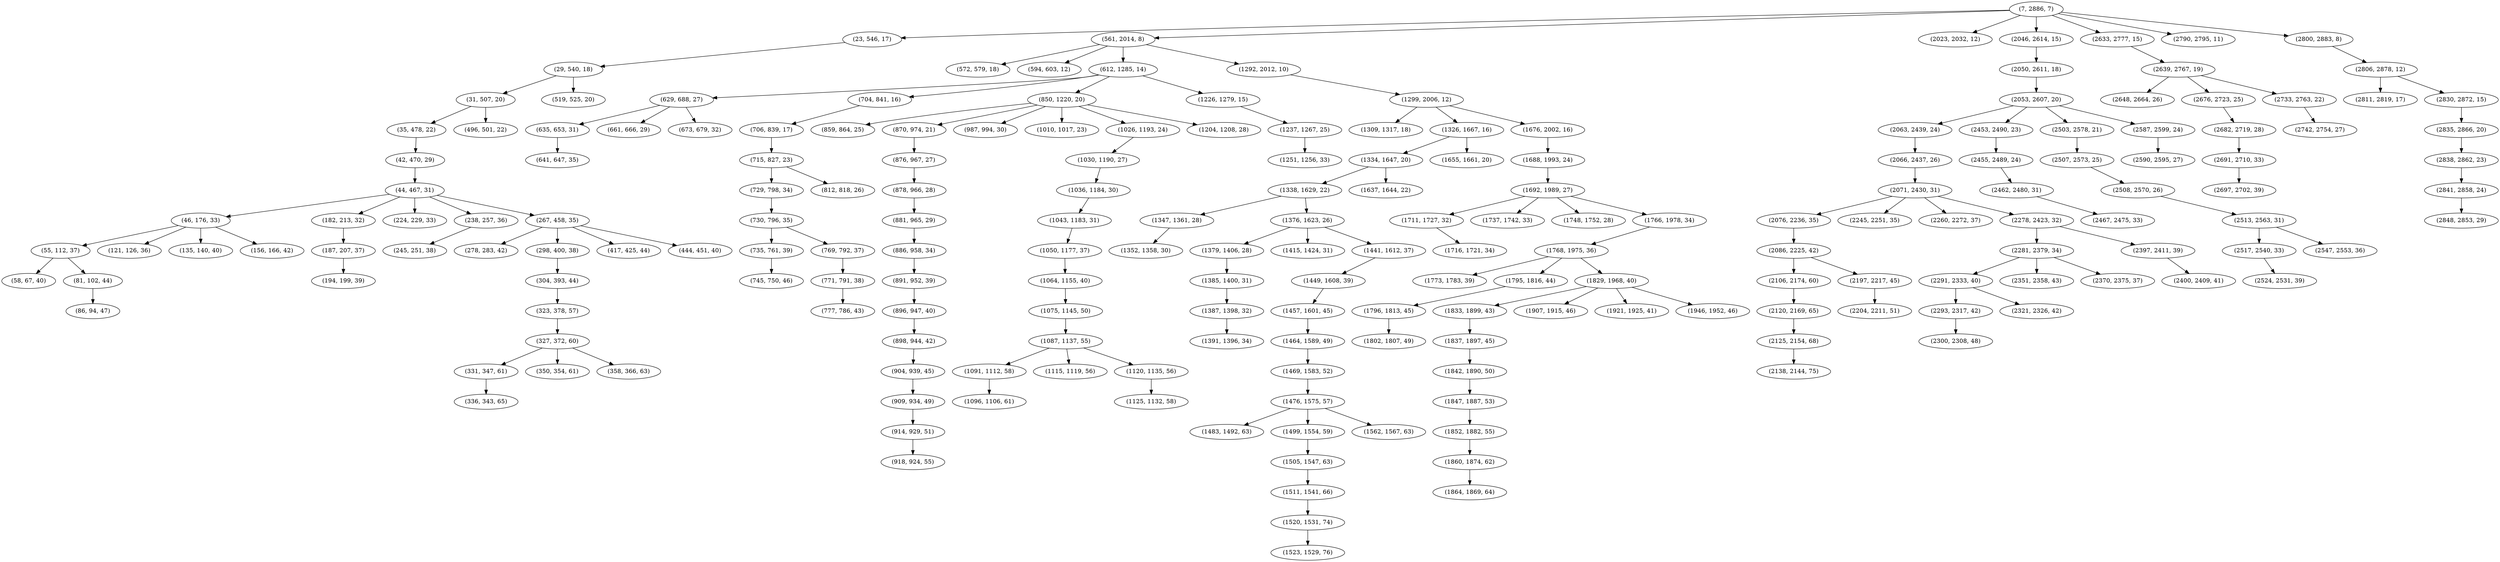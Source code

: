 digraph tree {
    "(7, 2886, 7)";
    "(23, 546, 17)";
    "(29, 540, 18)";
    "(31, 507, 20)";
    "(35, 478, 22)";
    "(42, 470, 29)";
    "(44, 467, 31)";
    "(46, 176, 33)";
    "(55, 112, 37)";
    "(58, 67, 40)";
    "(81, 102, 44)";
    "(86, 94, 47)";
    "(121, 126, 36)";
    "(135, 140, 40)";
    "(156, 166, 42)";
    "(182, 213, 32)";
    "(187, 207, 37)";
    "(194, 199, 39)";
    "(224, 229, 33)";
    "(238, 257, 36)";
    "(245, 251, 38)";
    "(267, 458, 35)";
    "(278, 283, 42)";
    "(298, 400, 38)";
    "(304, 393, 44)";
    "(323, 378, 57)";
    "(327, 372, 60)";
    "(331, 347, 61)";
    "(336, 343, 65)";
    "(350, 354, 61)";
    "(358, 366, 63)";
    "(417, 425, 44)";
    "(444, 451, 40)";
    "(496, 501, 22)";
    "(519, 525, 20)";
    "(561, 2014, 8)";
    "(572, 579, 18)";
    "(594, 603, 12)";
    "(612, 1285, 14)";
    "(629, 688, 27)";
    "(635, 653, 31)";
    "(641, 647, 35)";
    "(661, 666, 29)";
    "(673, 679, 32)";
    "(704, 841, 16)";
    "(706, 839, 17)";
    "(715, 827, 23)";
    "(729, 798, 34)";
    "(730, 796, 35)";
    "(735, 761, 39)";
    "(745, 750, 46)";
    "(769, 792, 37)";
    "(771, 791, 38)";
    "(777, 786, 43)";
    "(812, 818, 26)";
    "(850, 1220, 20)";
    "(859, 864, 25)";
    "(870, 974, 21)";
    "(876, 967, 27)";
    "(878, 966, 28)";
    "(881, 965, 29)";
    "(886, 958, 34)";
    "(891, 952, 39)";
    "(896, 947, 40)";
    "(898, 944, 42)";
    "(904, 939, 45)";
    "(909, 934, 49)";
    "(914, 929, 51)";
    "(918, 924, 55)";
    "(987, 994, 30)";
    "(1010, 1017, 23)";
    "(1026, 1193, 24)";
    "(1030, 1190, 27)";
    "(1036, 1184, 30)";
    "(1043, 1183, 31)";
    "(1050, 1177, 37)";
    "(1064, 1155, 40)";
    "(1075, 1145, 50)";
    "(1087, 1137, 55)";
    "(1091, 1112, 58)";
    "(1096, 1106, 61)";
    "(1115, 1119, 56)";
    "(1120, 1135, 56)";
    "(1125, 1132, 58)";
    "(1204, 1208, 28)";
    "(1226, 1279, 15)";
    "(1237, 1267, 25)";
    "(1251, 1256, 33)";
    "(1292, 2012, 10)";
    "(1299, 2006, 12)";
    "(1309, 1317, 18)";
    "(1326, 1667, 16)";
    "(1334, 1647, 20)";
    "(1338, 1629, 22)";
    "(1347, 1361, 28)";
    "(1352, 1358, 30)";
    "(1376, 1623, 26)";
    "(1379, 1406, 28)";
    "(1385, 1400, 31)";
    "(1387, 1398, 32)";
    "(1391, 1396, 34)";
    "(1415, 1424, 31)";
    "(1441, 1612, 37)";
    "(1449, 1608, 39)";
    "(1457, 1601, 45)";
    "(1464, 1589, 49)";
    "(1469, 1583, 52)";
    "(1476, 1575, 57)";
    "(1483, 1492, 63)";
    "(1499, 1554, 59)";
    "(1505, 1547, 63)";
    "(1511, 1541, 66)";
    "(1520, 1531, 74)";
    "(1523, 1529, 76)";
    "(1562, 1567, 63)";
    "(1637, 1644, 22)";
    "(1655, 1661, 20)";
    "(1676, 2002, 16)";
    "(1688, 1993, 24)";
    "(1692, 1989, 27)";
    "(1711, 1727, 32)";
    "(1716, 1721, 34)";
    "(1737, 1742, 33)";
    "(1748, 1752, 28)";
    "(1766, 1978, 34)";
    "(1768, 1975, 36)";
    "(1773, 1783, 39)";
    "(1795, 1816, 44)";
    "(1796, 1813, 45)";
    "(1802, 1807, 49)";
    "(1829, 1968, 40)";
    "(1833, 1899, 43)";
    "(1837, 1897, 45)";
    "(1842, 1890, 50)";
    "(1847, 1887, 53)";
    "(1852, 1882, 55)";
    "(1860, 1874, 62)";
    "(1864, 1869, 64)";
    "(1907, 1915, 46)";
    "(1921, 1925, 41)";
    "(1946, 1952, 46)";
    "(2023, 2032, 12)";
    "(2046, 2614, 15)";
    "(2050, 2611, 18)";
    "(2053, 2607, 20)";
    "(2063, 2439, 24)";
    "(2066, 2437, 26)";
    "(2071, 2430, 31)";
    "(2076, 2236, 35)";
    "(2086, 2225, 42)";
    "(2106, 2174, 60)";
    "(2120, 2169, 65)";
    "(2125, 2154, 68)";
    "(2138, 2144, 75)";
    "(2197, 2217, 45)";
    "(2204, 2211, 51)";
    "(2245, 2251, 35)";
    "(2260, 2272, 37)";
    "(2278, 2423, 32)";
    "(2281, 2379, 34)";
    "(2291, 2333, 40)";
    "(2293, 2317, 42)";
    "(2300, 2308, 48)";
    "(2321, 2326, 42)";
    "(2351, 2358, 43)";
    "(2370, 2375, 37)";
    "(2397, 2411, 39)";
    "(2400, 2409, 41)";
    "(2453, 2490, 23)";
    "(2455, 2489, 24)";
    "(2462, 2480, 31)";
    "(2467, 2475, 33)";
    "(2503, 2578, 21)";
    "(2507, 2573, 25)";
    "(2508, 2570, 26)";
    "(2513, 2563, 31)";
    "(2517, 2540, 33)";
    "(2524, 2531, 39)";
    "(2547, 2553, 36)";
    "(2587, 2599, 24)";
    "(2590, 2595, 27)";
    "(2633, 2777, 15)";
    "(2639, 2767, 19)";
    "(2648, 2664, 26)";
    "(2676, 2723, 25)";
    "(2682, 2719, 28)";
    "(2691, 2710, 33)";
    "(2697, 2702, 39)";
    "(2733, 2763, 22)";
    "(2742, 2754, 27)";
    "(2790, 2795, 11)";
    "(2800, 2883, 8)";
    "(2806, 2878, 12)";
    "(2811, 2819, 17)";
    "(2830, 2872, 15)";
    "(2835, 2866, 20)";
    "(2838, 2862, 23)";
    "(2841, 2858, 24)";
    "(2848, 2853, 29)";
    "(7, 2886, 7)" -> "(23, 546, 17)";
    "(7, 2886, 7)" -> "(561, 2014, 8)";
    "(7, 2886, 7)" -> "(2023, 2032, 12)";
    "(7, 2886, 7)" -> "(2046, 2614, 15)";
    "(7, 2886, 7)" -> "(2633, 2777, 15)";
    "(7, 2886, 7)" -> "(2790, 2795, 11)";
    "(7, 2886, 7)" -> "(2800, 2883, 8)";
    "(23, 546, 17)" -> "(29, 540, 18)";
    "(29, 540, 18)" -> "(31, 507, 20)";
    "(29, 540, 18)" -> "(519, 525, 20)";
    "(31, 507, 20)" -> "(35, 478, 22)";
    "(31, 507, 20)" -> "(496, 501, 22)";
    "(35, 478, 22)" -> "(42, 470, 29)";
    "(42, 470, 29)" -> "(44, 467, 31)";
    "(44, 467, 31)" -> "(46, 176, 33)";
    "(44, 467, 31)" -> "(182, 213, 32)";
    "(44, 467, 31)" -> "(224, 229, 33)";
    "(44, 467, 31)" -> "(238, 257, 36)";
    "(44, 467, 31)" -> "(267, 458, 35)";
    "(46, 176, 33)" -> "(55, 112, 37)";
    "(46, 176, 33)" -> "(121, 126, 36)";
    "(46, 176, 33)" -> "(135, 140, 40)";
    "(46, 176, 33)" -> "(156, 166, 42)";
    "(55, 112, 37)" -> "(58, 67, 40)";
    "(55, 112, 37)" -> "(81, 102, 44)";
    "(81, 102, 44)" -> "(86, 94, 47)";
    "(182, 213, 32)" -> "(187, 207, 37)";
    "(187, 207, 37)" -> "(194, 199, 39)";
    "(238, 257, 36)" -> "(245, 251, 38)";
    "(267, 458, 35)" -> "(278, 283, 42)";
    "(267, 458, 35)" -> "(298, 400, 38)";
    "(267, 458, 35)" -> "(417, 425, 44)";
    "(267, 458, 35)" -> "(444, 451, 40)";
    "(298, 400, 38)" -> "(304, 393, 44)";
    "(304, 393, 44)" -> "(323, 378, 57)";
    "(323, 378, 57)" -> "(327, 372, 60)";
    "(327, 372, 60)" -> "(331, 347, 61)";
    "(327, 372, 60)" -> "(350, 354, 61)";
    "(327, 372, 60)" -> "(358, 366, 63)";
    "(331, 347, 61)" -> "(336, 343, 65)";
    "(561, 2014, 8)" -> "(572, 579, 18)";
    "(561, 2014, 8)" -> "(594, 603, 12)";
    "(561, 2014, 8)" -> "(612, 1285, 14)";
    "(561, 2014, 8)" -> "(1292, 2012, 10)";
    "(612, 1285, 14)" -> "(629, 688, 27)";
    "(612, 1285, 14)" -> "(704, 841, 16)";
    "(612, 1285, 14)" -> "(850, 1220, 20)";
    "(612, 1285, 14)" -> "(1226, 1279, 15)";
    "(629, 688, 27)" -> "(635, 653, 31)";
    "(629, 688, 27)" -> "(661, 666, 29)";
    "(629, 688, 27)" -> "(673, 679, 32)";
    "(635, 653, 31)" -> "(641, 647, 35)";
    "(704, 841, 16)" -> "(706, 839, 17)";
    "(706, 839, 17)" -> "(715, 827, 23)";
    "(715, 827, 23)" -> "(729, 798, 34)";
    "(715, 827, 23)" -> "(812, 818, 26)";
    "(729, 798, 34)" -> "(730, 796, 35)";
    "(730, 796, 35)" -> "(735, 761, 39)";
    "(730, 796, 35)" -> "(769, 792, 37)";
    "(735, 761, 39)" -> "(745, 750, 46)";
    "(769, 792, 37)" -> "(771, 791, 38)";
    "(771, 791, 38)" -> "(777, 786, 43)";
    "(850, 1220, 20)" -> "(859, 864, 25)";
    "(850, 1220, 20)" -> "(870, 974, 21)";
    "(850, 1220, 20)" -> "(987, 994, 30)";
    "(850, 1220, 20)" -> "(1010, 1017, 23)";
    "(850, 1220, 20)" -> "(1026, 1193, 24)";
    "(850, 1220, 20)" -> "(1204, 1208, 28)";
    "(870, 974, 21)" -> "(876, 967, 27)";
    "(876, 967, 27)" -> "(878, 966, 28)";
    "(878, 966, 28)" -> "(881, 965, 29)";
    "(881, 965, 29)" -> "(886, 958, 34)";
    "(886, 958, 34)" -> "(891, 952, 39)";
    "(891, 952, 39)" -> "(896, 947, 40)";
    "(896, 947, 40)" -> "(898, 944, 42)";
    "(898, 944, 42)" -> "(904, 939, 45)";
    "(904, 939, 45)" -> "(909, 934, 49)";
    "(909, 934, 49)" -> "(914, 929, 51)";
    "(914, 929, 51)" -> "(918, 924, 55)";
    "(1026, 1193, 24)" -> "(1030, 1190, 27)";
    "(1030, 1190, 27)" -> "(1036, 1184, 30)";
    "(1036, 1184, 30)" -> "(1043, 1183, 31)";
    "(1043, 1183, 31)" -> "(1050, 1177, 37)";
    "(1050, 1177, 37)" -> "(1064, 1155, 40)";
    "(1064, 1155, 40)" -> "(1075, 1145, 50)";
    "(1075, 1145, 50)" -> "(1087, 1137, 55)";
    "(1087, 1137, 55)" -> "(1091, 1112, 58)";
    "(1087, 1137, 55)" -> "(1115, 1119, 56)";
    "(1087, 1137, 55)" -> "(1120, 1135, 56)";
    "(1091, 1112, 58)" -> "(1096, 1106, 61)";
    "(1120, 1135, 56)" -> "(1125, 1132, 58)";
    "(1226, 1279, 15)" -> "(1237, 1267, 25)";
    "(1237, 1267, 25)" -> "(1251, 1256, 33)";
    "(1292, 2012, 10)" -> "(1299, 2006, 12)";
    "(1299, 2006, 12)" -> "(1309, 1317, 18)";
    "(1299, 2006, 12)" -> "(1326, 1667, 16)";
    "(1299, 2006, 12)" -> "(1676, 2002, 16)";
    "(1326, 1667, 16)" -> "(1334, 1647, 20)";
    "(1326, 1667, 16)" -> "(1655, 1661, 20)";
    "(1334, 1647, 20)" -> "(1338, 1629, 22)";
    "(1334, 1647, 20)" -> "(1637, 1644, 22)";
    "(1338, 1629, 22)" -> "(1347, 1361, 28)";
    "(1338, 1629, 22)" -> "(1376, 1623, 26)";
    "(1347, 1361, 28)" -> "(1352, 1358, 30)";
    "(1376, 1623, 26)" -> "(1379, 1406, 28)";
    "(1376, 1623, 26)" -> "(1415, 1424, 31)";
    "(1376, 1623, 26)" -> "(1441, 1612, 37)";
    "(1379, 1406, 28)" -> "(1385, 1400, 31)";
    "(1385, 1400, 31)" -> "(1387, 1398, 32)";
    "(1387, 1398, 32)" -> "(1391, 1396, 34)";
    "(1441, 1612, 37)" -> "(1449, 1608, 39)";
    "(1449, 1608, 39)" -> "(1457, 1601, 45)";
    "(1457, 1601, 45)" -> "(1464, 1589, 49)";
    "(1464, 1589, 49)" -> "(1469, 1583, 52)";
    "(1469, 1583, 52)" -> "(1476, 1575, 57)";
    "(1476, 1575, 57)" -> "(1483, 1492, 63)";
    "(1476, 1575, 57)" -> "(1499, 1554, 59)";
    "(1476, 1575, 57)" -> "(1562, 1567, 63)";
    "(1499, 1554, 59)" -> "(1505, 1547, 63)";
    "(1505, 1547, 63)" -> "(1511, 1541, 66)";
    "(1511, 1541, 66)" -> "(1520, 1531, 74)";
    "(1520, 1531, 74)" -> "(1523, 1529, 76)";
    "(1676, 2002, 16)" -> "(1688, 1993, 24)";
    "(1688, 1993, 24)" -> "(1692, 1989, 27)";
    "(1692, 1989, 27)" -> "(1711, 1727, 32)";
    "(1692, 1989, 27)" -> "(1737, 1742, 33)";
    "(1692, 1989, 27)" -> "(1748, 1752, 28)";
    "(1692, 1989, 27)" -> "(1766, 1978, 34)";
    "(1711, 1727, 32)" -> "(1716, 1721, 34)";
    "(1766, 1978, 34)" -> "(1768, 1975, 36)";
    "(1768, 1975, 36)" -> "(1773, 1783, 39)";
    "(1768, 1975, 36)" -> "(1795, 1816, 44)";
    "(1768, 1975, 36)" -> "(1829, 1968, 40)";
    "(1795, 1816, 44)" -> "(1796, 1813, 45)";
    "(1796, 1813, 45)" -> "(1802, 1807, 49)";
    "(1829, 1968, 40)" -> "(1833, 1899, 43)";
    "(1829, 1968, 40)" -> "(1907, 1915, 46)";
    "(1829, 1968, 40)" -> "(1921, 1925, 41)";
    "(1829, 1968, 40)" -> "(1946, 1952, 46)";
    "(1833, 1899, 43)" -> "(1837, 1897, 45)";
    "(1837, 1897, 45)" -> "(1842, 1890, 50)";
    "(1842, 1890, 50)" -> "(1847, 1887, 53)";
    "(1847, 1887, 53)" -> "(1852, 1882, 55)";
    "(1852, 1882, 55)" -> "(1860, 1874, 62)";
    "(1860, 1874, 62)" -> "(1864, 1869, 64)";
    "(2046, 2614, 15)" -> "(2050, 2611, 18)";
    "(2050, 2611, 18)" -> "(2053, 2607, 20)";
    "(2053, 2607, 20)" -> "(2063, 2439, 24)";
    "(2053, 2607, 20)" -> "(2453, 2490, 23)";
    "(2053, 2607, 20)" -> "(2503, 2578, 21)";
    "(2053, 2607, 20)" -> "(2587, 2599, 24)";
    "(2063, 2439, 24)" -> "(2066, 2437, 26)";
    "(2066, 2437, 26)" -> "(2071, 2430, 31)";
    "(2071, 2430, 31)" -> "(2076, 2236, 35)";
    "(2071, 2430, 31)" -> "(2245, 2251, 35)";
    "(2071, 2430, 31)" -> "(2260, 2272, 37)";
    "(2071, 2430, 31)" -> "(2278, 2423, 32)";
    "(2076, 2236, 35)" -> "(2086, 2225, 42)";
    "(2086, 2225, 42)" -> "(2106, 2174, 60)";
    "(2086, 2225, 42)" -> "(2197, 2217, 45)";
    "(2106, 2174, 60)" -> "(2120, 2169, 65)";
    "(2120, 2169, 65)" -> "(2125, 2154, 68)";
    "(2125, 2154, 68)" -> "(2138, 2144, 75)";
    "(2197, 2217, 45)" -> "(2204, 2211, 51)";
    "(2278, 2423, 32)" -> "(2281, 2379, 34)";
    "(2278, 2423, 32)" -> "(2397, 2411, 39)";
    "(2281, 2379, 34)" -> "(2291, 2333, 40)";
    "(2281, 2379, 34)" -> "(2351, 2358, 43)";
    "(2281, 2379, 34)" -> "(2370, 2375, 37)";
    "(2291, 2333, 40)" -> "(2293, 2317, 42)";
    "(2291, 2333, 40)" -> "(2321, 2326, 42)";
    "(2293, 2317, 42)" -> "(2300, 2308, 48)";
    "(2397, 2411, 39)" -> "(2400, 2409, 41)";
    "(2453, 2490, 23)" -> "(2455, 2489, 24)";
    "(2455, 2489, 24)" -> "(2462, 2480, 31)";
    "(2462, 2480, 31)" -> "(2467, 2475, 33)";
    "(2503, 2578, 21)" -> "(2507, 2573, 25)";
    "(2507, 2573, 25)" -> "(2508, 2570, 26)";
    "(2508, 2570, 26)" -> "(2513, 2563, 31)";
    "(2513, 2563, 31)" -> "(2517, 2540, 33)";
    "(2513, 2563, 31)" -> "(2547, 2553, 36)";
    "(2517, 2540, 33)" -> "(2524, 2531, 39)";
    "(2587, 2599, 24)" -> "(2590, 2595, 27)";
    "(2633, 2777, 15)" -> "(2639, 2767, 19)";
    "(2639, 2767, 19)" -> "(2648, 2664, 26)";
    "(2639, 2767, 19)" -> "(2676, 2723, 25)";
    "(2639, 2767, 19)" -> "(2733, 2763, 22)";
    "(2676, 2723, 25)" -> "(2682, 2719, 28)";
    "(2682, 2719, 28)" -> "(2691, 2710, 33)";
    "(2691, 2710, 33)" -> "(2697, 2702, 39)";
    "(2733, 2763, 22)" -> "(2742, 2754, 27)";
    "(2800, 2883, 8)" -> "(2806, 2878, 12)";
    "(2806, 2878, 12)" -> "(2811, 2819, 17)";
    "(2806, 2878, 12)" -> "(2830, 2872, 15)";
    "(2830, 2872, 15)" -> "(2835, 2866, 20)";
    "(2835, 2866, 20)" -> "(2838, 2862, 23)";
    "(2838, 2862, 23)" -> "(2841, 2858, 24)";
    "(2841, 2858, 24)" -> "(2848, 2853, 29)";
}
